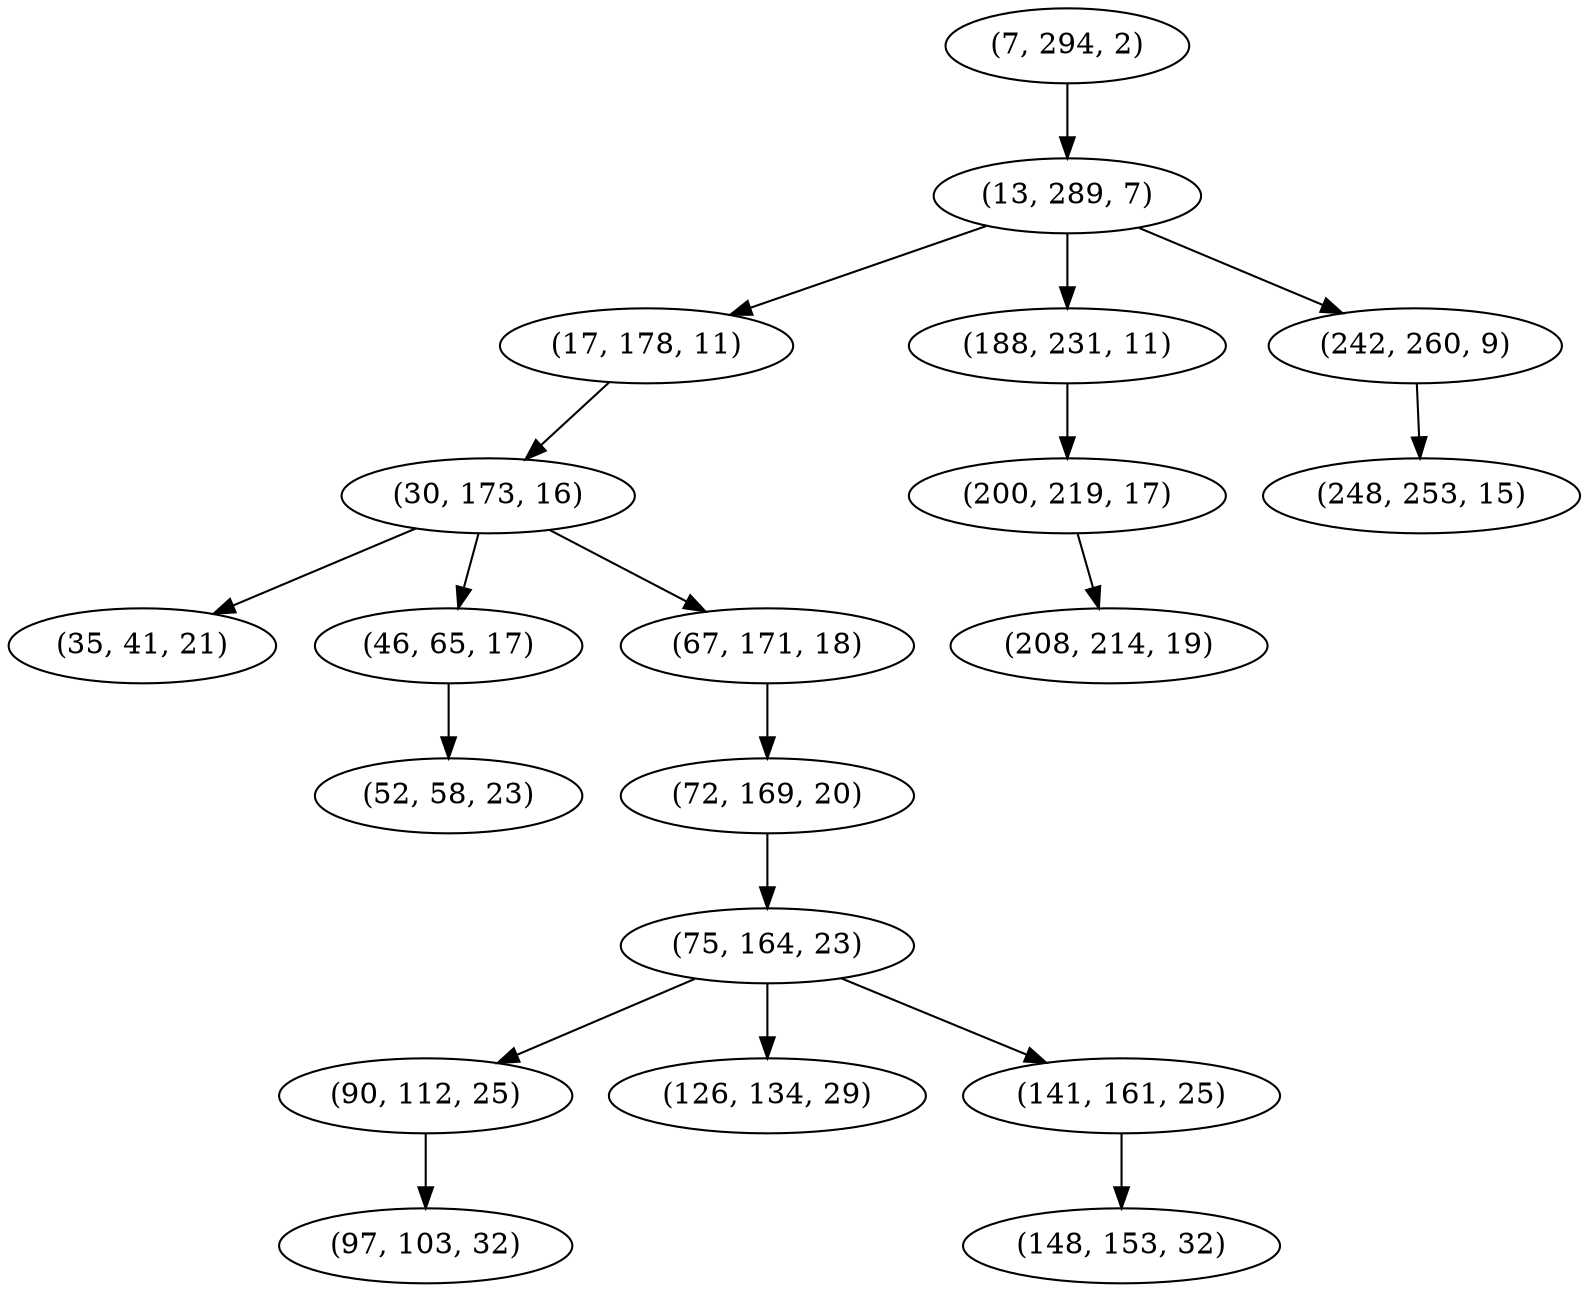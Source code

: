 digraph tree {
    "(7, 294, 2)";
    "(13, 289, 7)";
    "(17, 178, 11)";
    "(30, 173, 16)";
    "(35, 41, 21)";
    "(46, 65, 17)";
    "(52, 58, 23)";
    "(67, 171, 18)";
    "(72, 169, 20)";
    "(75, 164, 23)";
    "(90, 112, 25)";
    "(97, 103, 32)";
    "(126, 134, 29)";
    "(141, 161, 25)";
    "(148, 153, 32)";
    "(188, 231, 11)";
    "(200, 219, 17)";
    "(208, 214, 19)";
    "(242, 260, 9)";
    "(248, 253, 15)";
    "(7, 294, 2)" -> "(13, 289, 7)";
    "(13, 289, 7)" -> "(17, 178, 11)";
    "(13, 289, 7)" -> "(188, 231, 11)";
    "(13, 289, 7)" -> "(242, 260, 9)";
    "(17, 178, 11)" -> "(30, 173, 16)";
    "(30, 173, 16)" -> "(35, 41, 21)";
    "(30, 173, 16)" -> "(46, 65, 17)";
    "(30, 173, 16)" -> "(67, 171, 18)";
    "(46, 65, 17)" -> "(52, 58, 23)";
    "(67, 171, 18)" -> "(72, 169, 20)";
    "(72, 169, 20)" -> "(75, 164, 23)";
    "(75, 164, 23)" -> "(90, 112, 25)";
    "(75, 164, 23)" -> "(126, 134, 29)";
    "(75, 164, 23)" -> "(141, 161, 25)";
    "(90, 112, 25)" -> "(97, 103, 32)";
    "(141, 161, 25)" -> "(148, 153, 32)";
    "(188, 231, 11)" -> "(200, 219, 17)";
    "(200, 219, 17)" -> "(208, 214, 19)";
    "(242, 260, 9)" -> "(248, 253, 15)";
}
